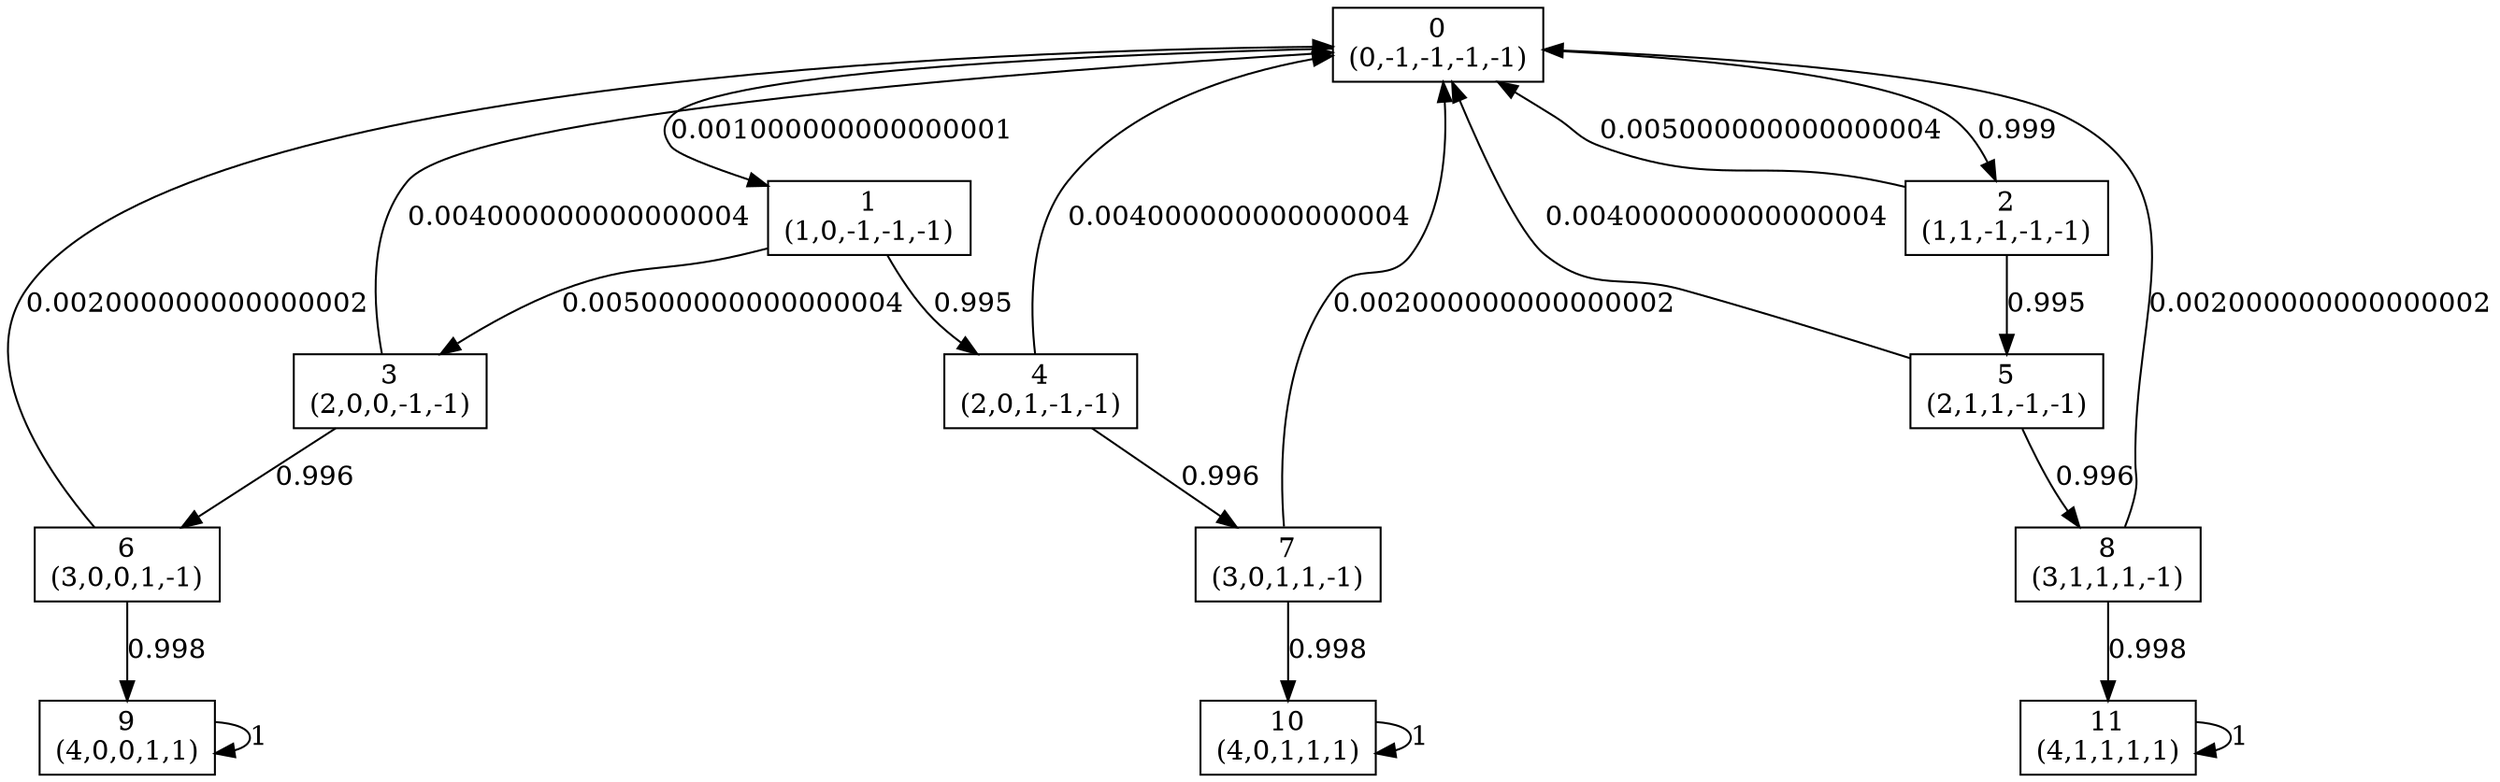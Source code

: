 digraph P {
node [shape=box];
0 -> 1 [ label="0.001000000000000001" ];
0 -> 2 [ label="0.999" ];
1 -> 3 [ label="0.005000000000000004" ];
1 -> 4 [ label="0.995" ];
2 -> 0 [ label="0.005000000000000004" ];
2 -> 5 [ label="0.995" ];
3 -> 0 [ label="0.004000000000000004" ];
3 -> 6 [ label="0.996" ];
4 -> 0 [ label="0.004000000000000004" ];
4 -> 7 [ label="0.996" ];
5 -> 0 [ label="0.004000000000000004" ];
5 -> 8 [ label="0.996" ];
6 -> 0 [ label="0.002000000000000002" ];
6 -> 9 [ label="0.998" ];
7 -> 0 [ label="0.002000000000000002" ];
7 -> 10 [ label="0.998" ];
8 -> 0 [ label="0.002000000000000002" ];
8 -> 11 [ label="0.998" ];
9 -> 9 [ label="1" ];
10 -> 10 [ label="1" ];
11 -> 11 [ label="1" ];
0 [label="0\n(0,-1,-1,-1,-1)"];
1 [label="1\n(1,0,-1,-1,-1)"];
2 [label="2\n(1,1,-1,-1,-1)"];
3 [label="3\n(2,0,0,-1,-1)"];
4 [label="4\n(2,0,1,-1,-1)"];
5 [label="5\n(2,1,1,-1,-1)"];
6 [label="6\n(3,0,0,1,-1)"];
7 [label="7\n(3,0,1,1,-1)"];
8 [label="8\n(3,1,1,1,-1)"];
9 [label="9\n(4,0,0,1,1)"];
10 [label="10\n(4,0,1,1,1)"];
11 [label="11\n(4,1,1,1,1)"];
}
